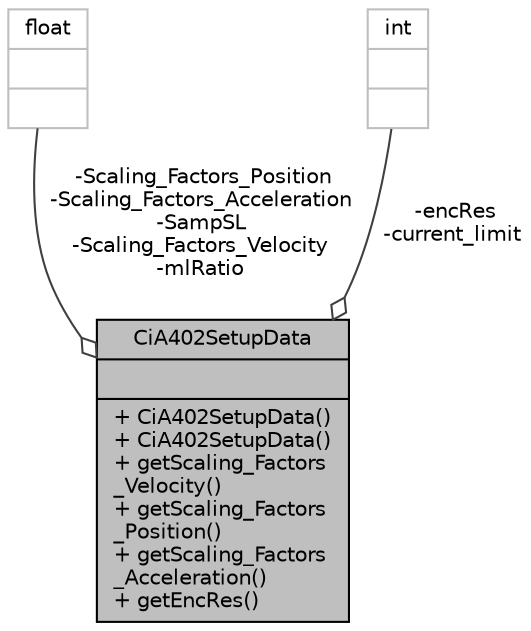 digraph "CiA402SetupData"
{
  bgcolor="transparent";
  edge [fontname="Helvetica",fontsize="10",labelfontname="Helvetica",labelfontsize="10"];
  node [fontname="Helvetica",fontsize="10",shape=record];
  Node1 [label="{CiA402SetupData\n||+ CiA402SetupData()\l+ CiA402SetupData()\l+ getScaling_Factors\l_Velocity()\l+ getScaling_Factors\l_Position()\l+ getScaling_Factors\l_Acceleration()\l+ getEncRes()\l}",height=0.2,width=0.4,color="black", fillcolor="grey75", style="filled", fontcolor="black"];
  Node2 -> Node1 [color="grey25",fontsize="10",style="solid",label=" -Scaling_Factors_Position\n-Scaling_Factors_Acceleration\n-SampSL\n-Scaling_Factors_Velocity\n-mlRatio" ,arrowhead="odiamond",fontname="Helvetica"];
  Node2 [label="{float\n||}",height=0.2,width=0.4,color="grey75"];
  Node3 -> Node1 [color="grey25",fontsize="10",style="solid",label=" -encRes\n-current_limit" ,arrowhead="odiamond",fontname="Helvetica"];
  Node3 [label="{int\n||}",height=0.2,width=0.4,color="grey75"];
}
